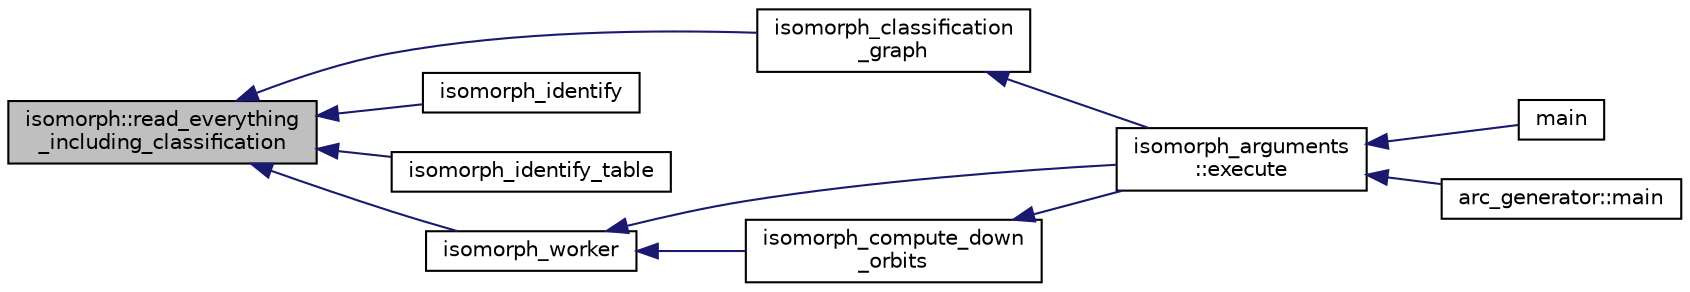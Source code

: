 digraph "isomorph::read_everything_including_classification"
{
  edge [fontname="Helvetica",fontsize="10",labelfontname="Helvetica",labelfontsize="10"];
  node [fontname="Helvetica",fontsize="10",shape=record];
  rankdir="LR";
  Node12097 [label="isomorph::read_everything\l_including_classification",height=0.2,width=0.4,color="black", fillcolor="grey75", style="filled", fontcolor="black"];
  Node12097 -> Node12098 [dir="back",color="midnightblue",fontsize="10",style="solid",fontname="Helvetica"];
  Node12098 [label="isomorph_classification\l_graph",height=0.2,width=0.4,color="black", fillcolor="white", style="filled",URL="$d4/d7e/isomorph__global_8_c.html#a027e803e6cab7af4c400a71663bf4715"];
  Node12098 -> Node12099 [dir="back",color="midnightblue",fontsize="10",style="solid",fontname="Helvetica"];
  Node12099 [label="isomorph_arguments\l::execute",height=0.2,width=0.4,color="black", fillcolor="white", style="filled",URL="$d5/de4/classisomorph__arguments.html#aa85e472d14906abdd5672dc66027583e"];
  Node12099 -> Node12100 [dir="back",color="midnightblue",fontsize="10",style="solid",fontname="Helvetica"];
  Node12100 [label="main",height=0.2,width=0.4,color="black", fillcolor="white", style="filled",URL="$d1/d5e/blt__main_8_c.html#a217dbf8b442f20279ea00b898af96f52"];
  Node12099 -> Node12101 [dir="back",color="midnightblue",fontsize="10",style="solid",fontname="Helvetica"];
  Node12101 [label="arc_generator::main",height=0.2,width=0.4,color="black", fillcolor="white", style="filled",URL="$d4/d21/classarc__generator.html#ad80140b51b165dad1fe6ab232be7829a"];
  Node12097 -> Node12102 [dir="back",color="midnightblue",fontsize="10",style="solid",fontname="Helvetica"];
  Node12102 [label="isomorph_identify",height=0.2,width=0.4,color="black", fillcolor="white", style="filled",URL="$d4/d7e/isomorph__global_8_c.html#aa0fe57c73d5668eee10a6022ada7f6a3"];
  Node12097 -> Node12103 [dir="back",color="midnightblue",fontsize="10",style="solid",fontname="Helvetica"];
  Node12103 [label="isomorph_identify_table",height=0.2,width=0.4,color="black", fillcolor="white", style="filled",URL="$d4/d7e/isomorph__global_8_c.html#a9fd19ea945561cf2a6bb5c72dd4b1cb2"];
  Node12097 -> Node12104 [dir="back",color="midnightblue",fontsize="10",style="solid",fontname="Helvetica"];
  Node12104 [label="isomorph_worker",height=0.2,width=0.4,color="black", fillcolor="white", style="filled",URL="$d4/d7e/isomorph__global_8_c.html#ace3bb6ec719b02a35534309d4d3fe99a"];
  Node12104 -> Node12099 [dir="back",color="midnightblue",fontsize="10",style="solid",fontname="Helvetica"];
  Node12104 -> Node12105 [dir="back",color="midnightblue",fontsize="10",style="solid",fontname="Helvetica"];
  Node12105 [label="isomorph_compute_down\l_orbits",height=0.2,width=0.4,color="black", fillcolor="white", style="filled",URL="$d4/d7e/isomorph__global_8_c.html#a3613cea19158edd30958c4edecd97d53"];
  Node12105 -> Node12099 [dir="back",color="midnightblue",fontsize="10",style="solid",fontname="Helvetica"];
}
